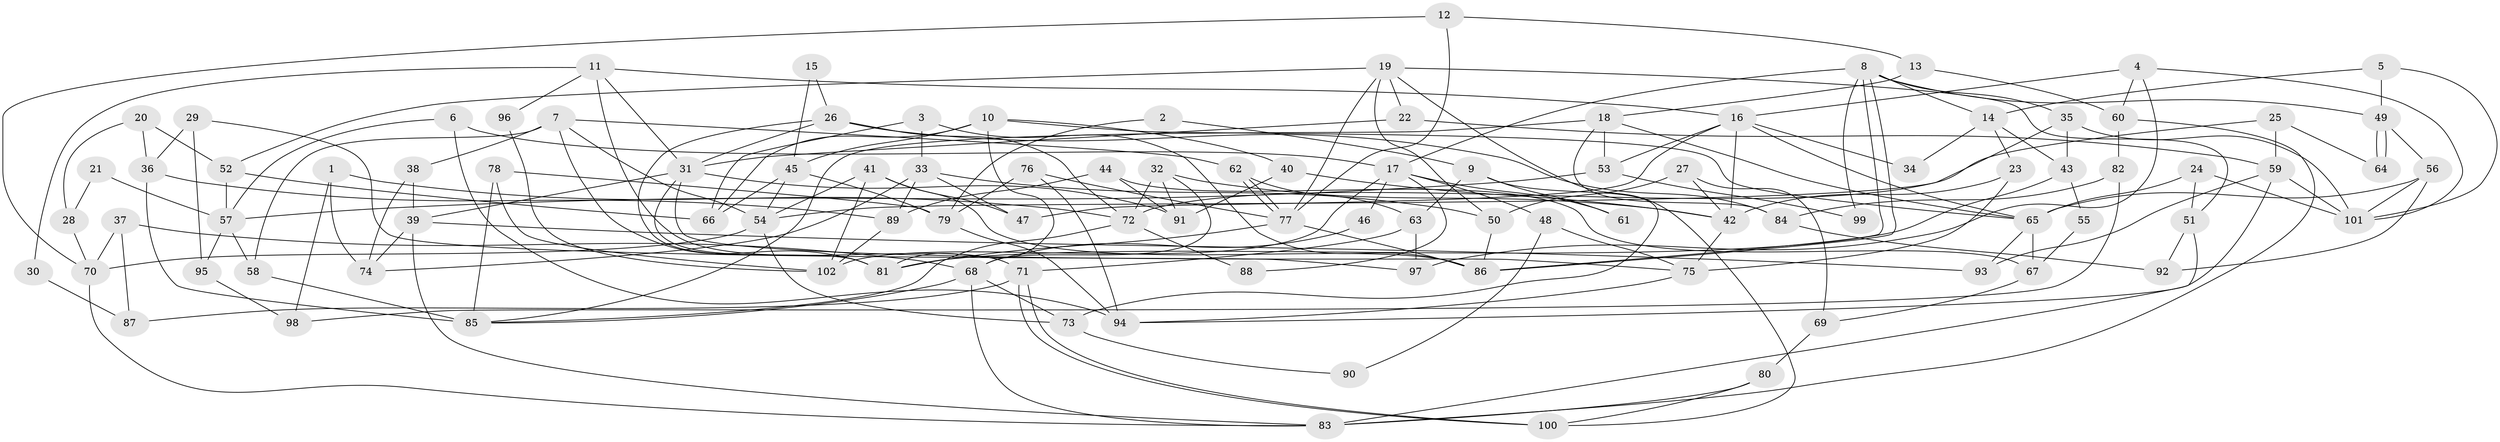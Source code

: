 // coarse degree distribution, {3: 0.23880597014925373, 4: 0.22388059701492538, 5: 0.11940298507462686, 6: 0.08955223880597014, 7: 0.14925373134328357, 9: 0.029850746268656716, 2: 0.07462686567164178, 10: 0.014925373134328358, 8: 0.05970149253731343}
// Generated by graph-tools (version 1.1) at 2025/52/02/27/25 19:52:01]
// undirected, 102 vertices, 204 edges
graph export_dot {
graph [start="1"]
  node [color=gray90,style=filled];
  1;
  2;
  3;
  4;
  5;
  6;
  7;
  8;
  9;
  10;
  11;
  12;
  13;
  14;
  15;
  16;
  17;
  18;
  19;
  20;
  21;
  22;
  23;
  24;
  25;
  26;
  27;
  28;
  29;
  30;
  31;
  32;
  33;
  34;
  35;
  36;
  37;
  38;
  39;
  40;
  41;
  42;
  43;
  44;
  45;
  46;
  47;
  48;
  49;
  50;
  51;
  52;
  53;
  54;
  55;
  56;
  57;
  58;
  59;
  60;
  61;
  62;
  63;
  64;
  65;
  66;
  67;
  68;
  69;
  70;
  71;
  72;
  73;
  74;
  75;
  76;
  77;
  78;
  79;
  80;
  81;
  82;
  83;
  84;
  85;
  86;
  87;
  88;
  89;
  90;
  91;
  92;
  93;
  94;
  95;
  96;
  97;
  98;
  99;
  100;
  101;
  102;
  1 -- 72;
  1 -- 74;
  1 -- 98;
  2 -- 9;
  2 -- 79;
  3 -- 86;
  3 -- 66;
  3 -- 33;
  4 -- 101;
  4 -- 16;
  4 -- 60;
  4 -- 97;
  5 -- 101;
  5 -- 14;
  5 -- 49;
  6 -- 94;
  6 -- 57;
  6 -- 17;
  7 -- 38;
  7 -- 54;
  7 -- 58;
  7 -- 62;
  7 -- 81;
  8 -- 49;
  8 -- 86;
  8 -- 86;
  8 -- 14;
  8 -- 17;
  8 -- 35;
  8 -- 99;
  9 -- 73;
  9 -- 63;
  9 -- 61;
  10 -- 40;
  10 -- 81;
  10 -- 45;
  10 -- 65;
  10 -- 66;
  11 -- 16;
  11 -- 31;
  11 -- 30;
  11 -- 71;
  11 -- 96;
  12 -- 13;
  12 -- 77;
  12 -- 70;
  13 -- 60;
  13 -- 18;
  14 -- 43;
  14 -- 23;
  14 -- 34;
  15 -- 26;
  15 -- 45;
  16 -- 65;
  16 -- 53;
  16 -- 34;
  16 -- 42;
  16 -- 47;
  17 -- 46;
  17 -- 48;
  17 -- 61;
  17 -- 88;
  17 -- 102;
  18 -- 84;
  18 -- 65;
  18 -- 53;
  18 -- 85;
  19 -- 51;
  19 -- 77;
  19 -- 22;
  19 -- 50;
  19 -- 52;
  19 -- 100;
  20 -- 36;
  20 -- 52;
  20 -- 28;
  21 -- 28;
  21 -- 57;
  22 -- 31;
  22 -- 59;
  23 -- 75;
  23 -- 42;
  24 -- 101;
  24 -- 65;
  24 -- 51;
  25 -- 59;
  25 -- 54;
  25 -- 64;
  26 -- 31;
  26 -- 81;
  26 -- 72;
  26 -- 84;
  27 -- 50;
  27 -- 42;
  27 -- 69;
  28 -- 70;
  29 -- 36;
  29 -- 97;
  29 -- 95;
  30 -- 87;
  31 -- 39;
  31 -- 81;
  31 -- 75;
  31 -- 91;
  32 -- 72;
  32 -- 42;
  32 -- 68;
  32 -- 91;
  33 -- 47;
  33 -- 50;
  33 -- 74;
  33 -- 89;
  35 -- 101;
  35 -- 43;
  35 -- 72;
  36 -- 89;
  36 -- 85;
  37 -- 68;
  37 -- 70;
  37 -- 87;
  38 -- 39;
  38 -- 74;
  39 -- 93;
  39 -- 83;
  39 -- 74;
  40 -- 42;
  40 -- 91;
  41 -- 102;
  41 -- 86;
  41 -- 47;
  41 -- 54;
  42 -- 75;
  43 -- 81;
  43 -- 55;
  44 -- 91;
  44 -- 89;
  44 -- 67;
  45 -- 54;
  45 -- 66;
  45 -- 79;
  46 -- 68;
  48 -- 75;
  48 -- 90;
  49 -- 64;
  49 -- 64;
  49 -- 56;
  50 -- 86;
  51 -- 92;
  51 -- 83;
  52 -- 66;
  52 -- 57;
  53 -- 57;
  53 -- 99;
  54 -- 70;
  54 -- 73;
  55 -- 67;
  56 -- 65;
  56 -- 92;
  56 -- 101;
  57 -- 58;
  57 -- 95;
  58 -- 85;
  59 -- 94;
  59 -- 93;
  59 -- 101;
  60 -- 83;
  60 -- 82;
  62 -- 77;
  62 -- 77;
  62 -- 63;
  63 -- 71;
  63 -- 97;
  65 -- 67;
  65 -- 93;
  67 -- 69;
  68 -- 85;
  68 -- 73;
  68 -- 83;
  69 -- 80;
  70 -- 83;
  71 -- 100;
  71 -- 100;
  71 -- 87;
  72 -- 85;
  72 -- 88;
  73 -- 90;
  75 -- 94;
  76 -- 77;
  76 -- 94;
  76 -- 79;
  77 -- 86;
  77 -- 81;
  78 -- 85;
  78 -- 79;
  78 -- 102;
  79 -- 94;
  80 -- 100;
  80 -- 83;
  82 -- 98;
  82 -- 84;
  84 -- 92;
  89 -- 102;
  95 -- 98;
  96 -- 102;
}
